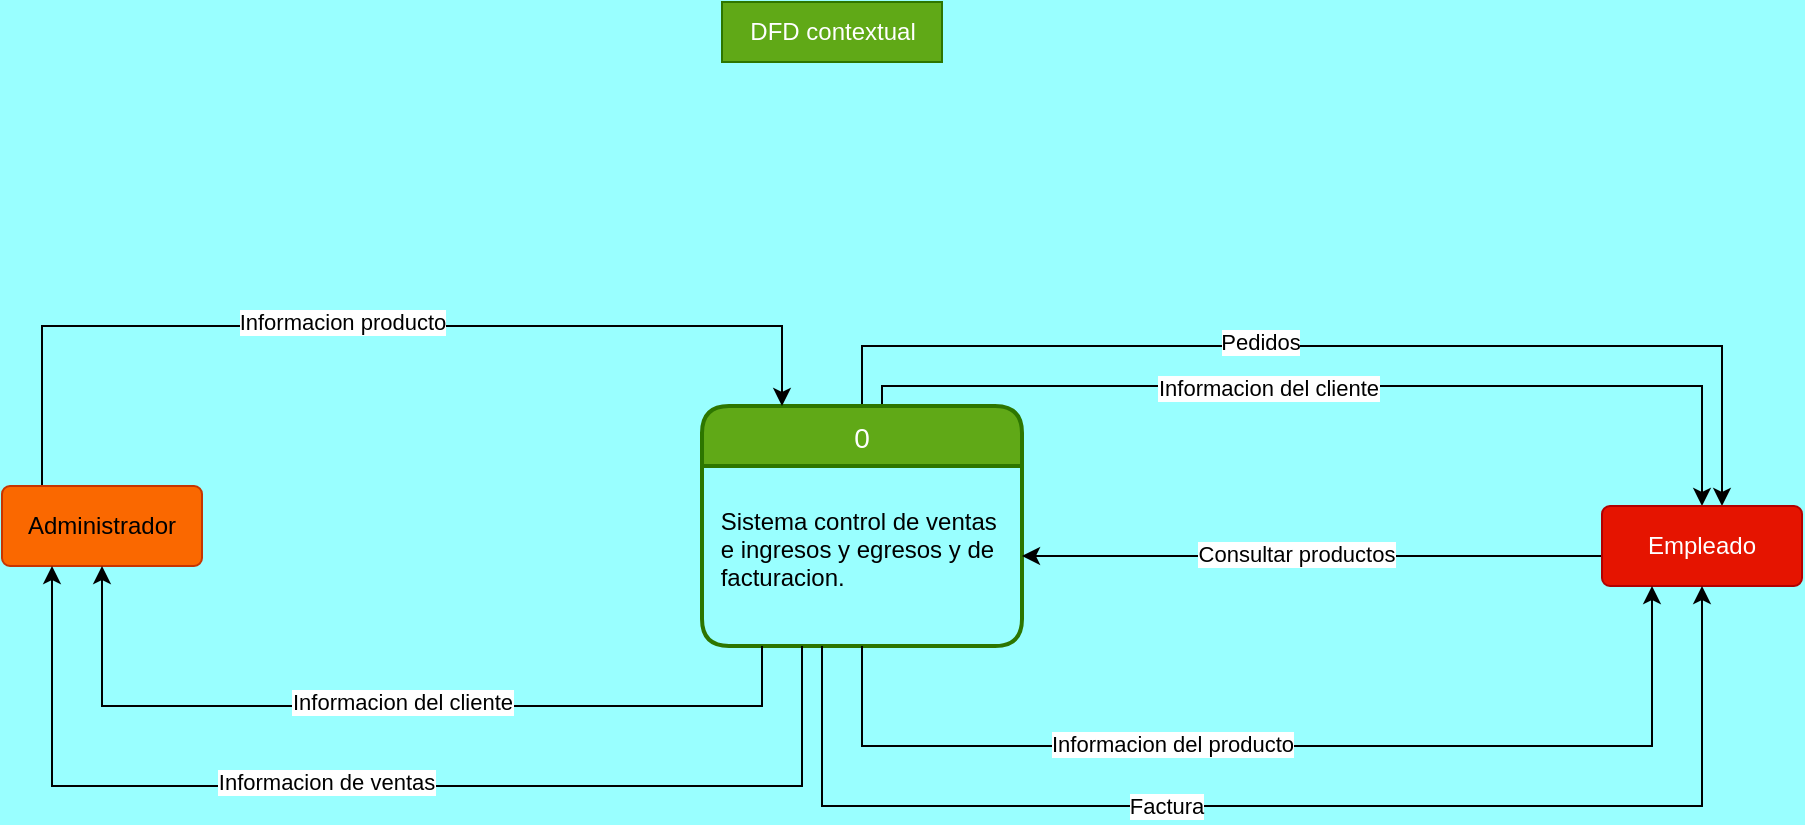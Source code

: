 <mxfile version="20.8.16" type="device" pages="2"><diagram name="Página-1" id="JmQmzyxttB6vYM6W9-7C"><mxGraphModel dx="1690" dy="726" grid="1" gridSize="10" guides="1" tooltips="1" connect="1" arrows="1" fold="1" page="1" pageScale="1" pageWidth="827" pageHeight="1169" background="#99FFFF" math="0" shadow="0"><root><mxCell id="0"/><mxCell id="1" parent="0"/><mxCell id="4iJEuBf1muGTNR70Hlxj-29" style="edgeStyle=orthogonalEdgeStyle;rounded=0;orthogonalLoop=1;jettySize=auto;html=1;entryX=0.6;entryY=0;entryDx=0;entryDy=0;entryPerimeter=0;" parent="1" source="4iJEuBf1muGTNR70Hlxj-1" target="4iJEuBf1muGTNR70Hlxj-13" edge="1"><mxGeometry relative="1" as="geometry"><mxPoint x="1172.581" y="312" as="targetPoint"/><Array as="points"><mxPoint x="740" y="242"/><mxPoint x="1170" y="242"/></Array></mxGeometry></mxCell><mxCell id="4iJEuBf1muGTNR70Hlxj-31" value="Pedidos" style="edgeLabel;html=1;align=center;verticalAlign=middle;resizable=0;points=[];" parent="4iJEuBf1muGTNR70Hlxj-29" vertex="1" connectable="0"><mxGeometry x="-0.153" y="2" relative="1" as="geometry"><mxPoint as="offset"/></mxGeometry></mxCell><mxCell id="4iJEuBf1muGTNR70Hlxj-30" style="edgeStyle=orthogonalEdgeStyle;rounded=0;orthogonalLoop=1;jettySize=auto;html=1;entryX=0.5;entryY=0;entryDx=0;entryDy=0;" parent="1" source="4iJEuBf1muGTNR70Hlxj-1" target="4iJEuBf1muGTNR70Hlxj-13" edge="1"><mxGeometry relative="1" as="geometry"><Array as="points"><mxPoint x="750" y="262"/><mxPoint x="1160" y="262"/></Array></mxGeometry></mxCell><mxCell id="4iJEuBf1muGTNR70Hlxj-33" value="Informacion del cliente" style="edgeLabel;html=1;align=center;verticalAlign=middle;resizable=0;points=[];" parent="4iJEuBf1muGTNR70Hlxj-30" vertex="1" connectable="0"><mxGeometry x="-0.156" y="-1" relative="1" as="geometry"><mxPoint as="offset"/></mxGeometry></mxCell><mxCell id="4iJEuBf1muGTNR70Hlxj-1" value="0" style="swimlane;childLayout=stackLayout;horizontal=1;startSize=30;horizontalStack=0;rounded=1;fontSize=14;fontStyle=0;strokeWidth=2;resizeParent=0;resizeLast=1;shadow=0;dashed=0;align=center;fillColor=#60a917;strokeColor=#2D7600;fontColor=#ffffff;" parent="1" vertex="1"><mxGeometry x="660" y="272" width="160" height="120" as="geometry"/></mxCell><mxCell id="4iJEuBf1muGTNR70Hlxj-2" value="         &#10; Sistema control de ventas&#10; e ingresos y egresos y de&#10; facturacion. " style="align=left;strokeColor=none;fillColor=none;spacingLeft=4;fontSize=12;verticalAlign=top;resizable=0;rotatable=0;part=1;" parent="4iJEuBf1muGTNR70Hlxj-1" vertex="1"><mxGeometry y="30" width="160" height="90" as="geometry"/></mxCell><mxCell id="4iJEuBf1muGTNR70Hlxj-35" style="edgeStyle=orthogonalEdgeStyle;rounded=0;orthogonalLoop=1;jettySize=auto;html=1;entryX=0.25;entryY=0;entryDx=0;entryDy=0;" parent="1" source="4iJEuBf1muGTNR70Hlxj-10" target="4iJEuBf1muGTNR70Hlxj-1" edge="1"><mxGeometry relative="1" as="geometry"><mxPoint x="706" y="262" as="targetPoint"/><Array as="points"><mxPoint x="330" y="232"/><mxPoint x="700" y="232"/></Array></mxGeometry></mxCell><mxCell id="4iJEuBf1muGTNR70Hlxj-39" value="Informacion producto" style="edgeLabel;html=1;align=center;verticalAlign=middle;resizable=0;points=[];" parent="4iJEuBf1muGTNR70Hlxj-35" vertex="1" connectable="0"><mxGeometry x="-0.061" y="2" relative="1" as="geometry"><mxPoint as="offset"/></mxGeometry></mxCell><mxCell id="4iJEuBf1muGTNR70Hlxj-10" value="Administrador" style="rounded=1;arcSize=10;whiteSpace=wrap;html=1;align=center;fillColor=#fa6800;fontColor=#000000;strokeColor=#C73500;" parent="1" vertex="1"><mxGeometry x="310" y="312" width="100" height="40" as="geometry"/></mxCell><mxCell id="4iJEuBf1muGTNR70Hlxj-42" style="edgeStyle=orthogonalEdgeStyle;rounded=0;orthogonalLoop=1;jettySize=auto;html=1;" parent="1" source="4iJEuBf1muGTNR70Hlxj-13" target="4iJEuBf1muGTNR70Hlxj-2" edge="1"><mxGeometry relative="1" as="geometry"><Array as="points"><mxPoint x="1020" y="347"/><mxPoint x="1020" y="347"/></Array></mxGeometry></mxCell><mxCell id="4iJEuBf1muGTNR70Hlxj-43" value="Consultar productos" style="edgeLabel;html=1;align=center;verticalAlign=middle;resizable=0;points=[];" parent="4iJEuBf1muGTNR70Hlxj-42" vertex="1" connectable="0"><mxGeometry x="0.056" y="-1" relative="1" as="geometry"><mxPoint as="offset"/></mxGeometry></mxCell><mxCell id="4iJEuBf1muGTNR70Hlxj-13" value="Empleado" style="rounded=1;arcSize=10;whiteSpace=wrap;html=1;align=center;fillColor=#e51400;fontColor=#ffffff;strokeColor=#B20000;" parent="1" vertex="1"><mxGeometry x="1110" y="322" width="100" height="40" as="geometry"/></mxCell><mxCell id="4iJEuBf1muGTNR70Hlxj-25" style="edgeStyle=orthogonalEdgeStyle;rounded=0;orthogonalLoop=1;jettySize=auto;html=1;entryX=0.5;entryY=1;entryDx=0;entryDy=0;" parent="1" source="4iJEuBf1muGTNR70Hlxj-2" target="4iJEuBf1muGTNR70Hlxj-13" edge="1"><mxGeometry relative="1" as="geometry"><Array as="points"><mxPoint x="720" y="472"/><mxPoint x="1160" y="472"/></Array></mxGeometry></mxCell><mxCell id="4iJEuBf1muGTNR70Hlxj-28" value="Factura" style="edgeLabel;html=1;align=center;verticalAlign=middle;resizable=0;points=[];" parent="4iJEuBf1muGTNR70Hlxj-25" vertex="1" connectable="0"><mxGeometry x="-0.201" relative="1" as="geometry"><mxPoint as="offset"/></mxGeometry></mxCell><mxCell id="4iJEuBf1muGTNR70Hlxj-26" style="edgeStyle=orthogonalEdgeStyle;rounded=0;orthogonalLoop=1;jettySize=auto;html=1;entryX=0.25;entryY=1;entryDx=0;entryDy=0;" parent="1" source="4iJEuBf1muGTNR70Hlxj-2" target="4iJEuBf1muGTNR70Hlxj-13" edge="1"><mxGeometry relative="1" as="geometry"><Array as="points"><mxPoint x="740" y="442"/><mxPoint x="1135" y="442"/></Array></mxGeometry></mxCell><mxCell id="4iJEuBf1muGTNR70Hlxj-27" value="Informacion del producto" style="edgeLabel;html=1;align=center;verticalAlign=middle;resizable=0;points=[];" parent="4iJEuBf1muGTNR70Hlxj-26" vertex="1" connectable="0"><mxGeometry x="-0.219" y="1" relative="1" as="geometry"><mxPoint as="offset"/></mxGeometry></mxCell><mxCell id="cOwVdTbcZoTWMMW4N4NN-1" value="DFD contextual" style="text;html=1;align=center;verticalAlign=middle;resizable=0;points=[];autosize=1;strokeColor=#2D7600;fillColor=#60a917;fontColor=#ffffff;" parent="1" vertex="1"><mxGeometry x="670" y="70" width="110" height="30" as="geometry"/></mxCell><mxCell id="w35t1RuWU7nb3IHFg84a-1" style="edgeStyle=orthogonalEdgeStyle;rounded=0;orthogonalLoop=1;jettySize=auto;html=1;entryX=0.5;entryY=1;entryDx=0;entryDy=0;" edge="1" parent="1" source="4iJEuBf1muGTNR70Hlxj-2" target="4iJEuBf1muGTNR70Hlxj-10"><mxGeometry relative="1" as="geometry"><Array as="points"><mxPoint x="690" y="422"/><mxPoint x="360" y="422"/></Array></mxGeometry></mxCell><mxCell id="w35t1RuWU7nb3IHFg84a-2" value="Informacion del cliente" style="edgeLabel;html=1;align=center;verticalAlign=middle;resizable=0;points=[];" vertex="1" connectable="0" parent="w35t1RuWU7nb3IHFg84a-1"><mxGeometry x="-0.023" y="-2" relative="1" as="geometry"><mxPoint as="offset"/></mxGeometry></mxCell><mxCell id="w35t1RuWU7nb3IHFg84a-3" style="edgeStyle=orthogonalEdgeStyle;rounded=0;orthogonalLoop=1;jettySize=auto;html=1;entryX=0.25;entryY=1;entryDx=0;entryDy=0;" edge="1" parent="1" source="4iJEuBf1muGTNR70Hlxj-2" target="4iJEuBf1muGTNR70Hlxj-10"><mxGeometry relative="1" as="geometry"><Array as="points"><mxPoint x="710" y="462"/><mxPoint x="335" y="462"/></Array></mxGeometry></mxCell><mxCell id="w35t1RuWU7nb3IHFg84a-4" value="Informacion de ventas" style="edgeLabel;html=1;align=center;verticalAlign=middle;resizable=0;points=[];" vertex="1" connectable="0" parent="w35t1RuWU7nb3IHFg84a-3"><mxGeometry x="0.112" y="-2" relative="1" as="geometry"><mxPoint as="offset"/></mxGeometry></mxCell></root></mxGraphModel></diagram><diagram id="5RB6nJxYuHT0-XSBoN2b" name="Página-2"><mxGraphModel dx="1770" dy="1677" grid="1" gridSize="10" guides="1" tooltips="1" connect="1" arrows="1" fold="1" page="1" pageScale="1" pageWidth="827" pageHeight="1169" background="#66FFFF" math="0" shadow="0"><root><mxCell id="0"/><mxCell id="1" parent="0"/><mxCell id="54LAOIDkcE92dagkDnLE-13" style="edgeStyle=orthogonalEdgeStyle;rounded=0;orthogonalLoop=1;jettySize=auto;html=1;entryX=0;entryY=0.322;entryDx=0;entryDy=0;entryPerimeter=0;" parent="1" source="Rtktcj_JjSIpaM95sFQI-1" target="QqYsFlD5QMfQY319My-z-1" edge="1"><mxGeometry relative="1" as="geometry"><Array as="points"><mxPoint x="420" y="50"/><mxPoint x="-280" y="50"/><mxPoint x="-280" y="409"/></Array></mxGeometry></mxCell><mxCell id="54LAOIDkcE92dagkDnLE-15" value="Montos de ventas&amp;nbsp;" style="edgeLabel;html=1;align=center;verticalAlign=middle;resizable=0;points=[];" parent="54LAOIDkcE92dagkDnLE-13" vertex="1" connectable="0"><mxGeometry x="-0.313" y="-4" relative="1" as="geometry"><mxPoint as="offset"/></mxGeometry></mxCell><mxCell id="Rtktcj_JjSIpaM95sFQI-1" value="1" style="swimlane;childLayout=stackLayout;horizontal=1;startSize=30;horizontalStack=0;rounded=1;fontSize=14;fontStyle=0;strokeWidth=2;resizeParent=0;resizeLast=1;shadow=0;dashed=0;align=center;fillColor=#cdeb8b;strokeColor=#36393d;" parent="1" vertex="1"><mxGeometry x="340" y="60" width="160" height="120" as="geometry"/></mxCell><mxCell id="HamHRh4Rq8aTe54NrVjc-2" value="Registro de&amp;nbsp;&lt;br&gt;&amp;nbsp;ventas" style="text;html=1;align=center;verticalAlign=middle;resizable=0;points=[];autosize=1;strokeColor=#b85450;fillColor=#f8cecc;" parent="Rtktcj_JjSIpaM95sFQI-1" vertex="1"><mxGeometry y="30" width="160" height="90" as="geometry"/></mxCell><mxCell id="54LAOIDkcE92dagkDnLE-4" style="edgeStyle=orthogonalEdgeStyle;rounded=0;orthogonalLoop=1;jettySize=auto;html=1;" parent="1" source="Rtktcj_JjSIpaM95sFQI-3" target="54LAOIDkcE92dagkDnLE-3" edge="1"><mxGeometry relative="1" as="geometry"><Array as="points"><mxPoint x="200" y="410"/><mxPoint x="200" y="410"/></Array></mxGeometry></mxCell><mxCell id="54LAOIDkcE92dagkDnLE-5" value="Registros de toda las transacciones" style="edgeLabel;html=1;align=center;verticalAlign=middle;resizable=0;points=[];" parent="54LAOIDkcE92dagkDnLE-4" vertex="1" connectable="0"><mxGeometry x="-0.34" y="4" relative="1" as="geometry"><mxPoint x="39" y="4" as="offset"/></mxGeometry></mxCell><mxCell id="54LAOIDkcE92dagkDnLE-9" style="edgeStyle=orthogonalEdgeStyle;rounded=0;orthogonalLoop=1;jettySize=auto;html=1;entryX=0;entryY=0.711;entryDx=0;entryDy=0;entryPerimeter=0;" parent="1" source="Rtktcj_JjSIpaM95sFQI-3" target="HamHRh4Rq8aTe54NrVjc-2" edge="1"><mxGeometry relative="1" as="geometry"><Array as="points"><mxPoint x="-120" y="154"/></Array></mxGeometry></mxCell><mxCell id="54LAOIDkcE92dagkDnLE-10" style="edgeStyle=orthogonalEdgeStyle;rounded=0;orthogonalLoop=1;jettySize=auto;html=1;entryX=0;entryY=0.889;entryDx=0;entryDy=0;entryPerimeter=0;" parent="1" source="Rtktcj_JjSIpaM95sFQI-3" target="HamHRh4Rq8aTe54NrVjc-2" edge="1"><mxGeometry relative="1" as="geometry"><Array as="points"><mxPoint x="-85" y="170"/></Array></mxGeometry></mxCell><mxCell id="54LAOIDkcE92dagkDnLE-12" value="fecha de egreso" style="edgeLabel;html=1;align=center;verticalAlign=middle;resizable=0;points=[];" parent="54LAOIDkcE92dagkDnLE-10" vertex="1" connectable="0"><mxGeometry x="-0.2" y="2" relative="1" as="geometry"><mxPoint as="offset"/></mxGeometry></mxCell><mxCell id="Rtktcj_JjSIpaM95sFQI-3" value="2" style="swimlane;childLayout=stackLayout;horizontal=1;startSize=30;horizontalStack=0;rounded=1;fontSize=14;fontStyle=0;strokeWidth=2;resizeParent=0;resizeLast=1;shadow=0;dashed=0;align=center;fillColor=#cdeb8b;strokeColor=#36393d;" parent="1" vertex="1"><mxGeometry x="-170" y="350" width="170" height="120" as="geometry"/></mxCell><mxCell id="QqYsFlD5QMfQY319My-z-1" value="Gestion de ingreso &lt;br&gt;y egresos" style="text;html=1;align=center;verticalAlign=middle;resizable=0;points=[];autosize=1;strokeColor=none;fillColor=none;" parent="Rtktcj_JjSIpaM95sFQI-3" vertex="1"><mxGeometry y="30" width="170" height="90" as="geometry"/></mxCell><mxCell id="54LAOIDkcE92dagkDnLE-26" style="edgeStyle=orthogonalEdgeStyle;rounded=0;orthogonalLoop=1;jettySize=auto;html=1;entryX=0.708;entryY=1.008;entryDx=0;entryDy=0;entryPerimeter=0;" parent="1" source="Rtktcj_JjSIpaM95sFQI-7" target="54LAOIDkcE92dagkDnLE-20" edge="1"><mxGeometry relative="1" as="geometry"/></mxCell><mxCell id="54LAOIDkcE92dagkDnLE-27" value="Detalle de ventas" style="edgeLabel;html=1;align=center;verticalAlign=middle;resizable=0;points=[];" parent="54LAOIDkcE92dagkDnLE-26" vertex="1" connectable="0"><mxGeometry x="-0.401" y="-2" relative="1" as="geometry"><mxPoint as="offset"/></mxGeometry></mxCell><mxCell id="54LAOIDkcE92dagkDnLE-44" style="edgeStyle=orthogonalEdgeStyle;rounded=0;orthogonalLoop=1;jettySize=auto;html=1;entryX=0.092;entryY=0.945;entryDx=0;entryDy=0;entryPerimeter=0;" parent="1" source="Rtktcj_JjSIpaM95sFQI-7" target="YPhguYVM1mAc9MhRWckf-1" edge="1"><mxGeometry relative="1" as="geometry"><mxPoint x="700" y="220" as="targetPoint"/><Array as="points"><mxPoint x="730" y="550"/><mxPoint x="730" y="230"/><mxPoint x="709" y="230"/></Array></mxGeometry></mxCell><mxCell id="54LAOIDkcE92dagkDnLE-45" value="Generalizacion de facturas&lt;br&gt;productos vendidos,&lt;br&gt;cantidad y precio" style="edgeLabel;html=1;align=center;verticalAlign=middle;resizable=0;points=[];" parent="54LAOIDkcE92dagkDnLE-44" vertex="1" connectable="0"><mxGeometry x="-0.131" y="1" relative="1" as="geometry"><mxPoint y="-53" as="offset"/></mxGeometry></mxCell><mxCell id="Rtktcj_JjSIpaM95sFQI-7" value="3" style="swimlane;childLayout=stackLayout;horizontal=1;startSize=30;horizontalStack=0;rounded=1;fontSize=14;fontStyle=0;strokeWidth=2;resizeParent=0;resizeLast=1;shadow=0;dashed=0;align=center;fillColor=#cdeb8b;strokeColor=#36393d;" parent="1" vertex="1"><mxGeometry x="555" y="520" width="160" height="120" as="geometry"/></mxCell><mxCell id="Rtktcj_JjSIpaM95sFQI-8" value="&#10;          &#10;         Proceso facturacion" style="align=left;strokeColor=none;fillColor=none;spacingLeft=4;fontSize=12;verticalAlign=top;resizable=0;rotatable=0;part=1;" parent="Rtktcj_JjSIpaM95sFQI-7" vertex="1"><mxGeometry y="30" width="160" height="90" as="geometry"/></mxCell><mxCell id="RWY9TXNYS-E08xAG65rw-33" style="edgeStyle=orthogonalEdgeStyle;rounded=0;orthogonalLoop=1;jettySize=auto;html=1;entryX=1;entryY=0.25;entryDx=0;entryDy=0;" parent="1" source="ZovOlgPRCQod9g-3qd77-1" target="RWY9TXNYS-E08xAG65rw-6" edge="1"><mxGeometry relative="1" as="geometry"><Array as="points"><mxPoint x="1007" y="330"/><mxPoint x="1007" y="763"/></Array></mxGeometry></mxCell><mxCell id="RWY9TXNYS-E08xAG65rw-35" style="edgeStyle=orthogonalEdgeStyle;rounded=0;orthogonalLoop=1;jettySize=auto;html=1;" parent="1" source="ZovOlgPRCQod9g-3qd77-1" target="54LAOIDkcE92dagkDnLE-2" edge="1"><mxGeometry relative="1" as="geometry"><Array as="points"><mxPoint x="420" y="365"/><mxPoint x="330" y="365"/></Array></mxGeometry></mxCell><mxCell id="RWY9TXNYS-E08xAG65rw-37" value="Transmite datos almacenados" style="edgeLabel;html=1;align=center;verticalAlign=middle;resizable=0;points=[];" parent="RWY9TXNYS-E08xAG65rw-35" vertex="1" connectable="0"><mxGeometry x="0.52" y="-2" relative="1" as="geometry"><mxPoint as="offset"/></mxGeometry></mxCell><mxCell id="ZovOlgPRCQod9g-3qd77-1" value="Ventas" style="whiteSpace=wrap;html=1;align=center;fillColor=#b1ddf0;strokeColor=#10739e;" parent="1" vertex="1"><mxGeometry x="380" y="300" width="100" height="40" as="geometry"/></mxCell><mxCell id="ZovOlgPRCQod9g-3qd77-2" value="D1" style="whiteSpace=wrap;html=1;align=center;fillColor=#b0e3e6;strokeColor=#0e8088;" parent="1" vertex="1"><mxGeometry x="330" y="300" width="50" height="40" as="geometry"/></mxCell><mxCell id="YPhguYVM1mAc9MhRWckf-7" style="edgeStyle=orthogonalEdgeStyle;rounded=0;orthogonalLoop=1;jettySize=auto;html=1;entryX=-0.019;entryY=0.333;entryDx=0;entryDy=0;entryPerimeter=0;" parent="1" source="ZovOlgPRCQod9g-3qd77-4" target="HamHRh4Rq8aTe54NrVjc-2" edge="1"><mxGeometry relative="1" as="geometry"><Array as="points"><mxPoint x="180" y="120"/><mxPoint x="180" y="120"/></Array></mxGeometry></mxCell><mxCell id="YPhguYVM1mAc9MhRWckf-8" value="Pedidos" style="edgeLabel;html=1;align=center;verticalAlign=middle;resizable=0;points=[];" parent="YPhguYVM1mAc9MhRWckf-7" vertex="1" connectable="0"><mxGeometry x="-0.11" relative="1" as="geometry"><mxPoint as="offset"/></mxGeometry></mxCell><mxCell id="ZovOlgPRCQod9g-3qd77-4" value="Cliente" style="whiteSpace=wrap;html=1;align=center;fillColor=#e51400;fontColor=#ffffff;strokeColor=#B20000;" parent="1" vertex="1"><mxGeometry x="-20" y="60" width="120" height="80" as="geometry"/></mxCell><mxCell id="54LAOIDkcE92dagkDnLE-40" style="edgeStyle=orthogonalEdgeStyle;rounded=0;orthogonalLoop=1;jettySize=auto;html=1;entryX=0;entryY=0.25;entryDx=0;entryDy=0;" parent="1" source="YPhguYVM1mAc9MhRWckf-1" target="54LAOIDkcE92dagkDnLE-20" edge="1"><mxGeometry relative="1" as="geometry"><Array as="points"><mxPoint x="760" y="115"/></Array></mxGeometry></mxCell><mxCell id="54LAOIDkcE92dagkDnLE-41" value="Informe del producto &lt;br&gt;cantidad descripcion" style="edgeLabel;html=1;align=center;verticalAlign=middle;resizable=0;points=[];" parent="54LAOIDkcE92dagkDnLE-40" vertex="1" connectable="0"><mxGeometry x="-0.574" y="2" relative="1" as="geometry"><mxPoint as="offset"/></mxGeometry></mxCell><mxCell id="YPhguYVM1mAc9MhRWckf-1" value="Inventario" style="whiteSpace=wrap;html=1;align=center;fillColor=#b1ddf0;strokeColor=#10739e;" parent="1" vertex="1"><mxGeometry x="700" y="-100" width="100" height="40" as="geometry"/></mxCell><mxCell id="54LAOIDkcE92dagkDnLE-46" style="edgeStyle=orthogonalEdgeStyle;rounded=0;orthogonalLoop=1;jettySize=auto;html=1;entryX=0;entryY=0.5;entryDx=0;entryDy=0;" parent="1" source="YPhguYVM1mAc9MhRWckf-2" target="Rtktcj_JjSIpaM95sFQI-8" edge="1"><mxGeometry relative="1" as="geometry"><Array as="points"><mxPoint x="560" y="-80"/><mxPoint x="560" y="245"/><mxPoint x="535" y="245"/><mxPoint x="535" y="595"/></Array></mxGeometry></mxCell><mxCell id="54LAOIDkcE92dagkDnLE-48" value="Productos disponibles,&lt;br&gt;cantidades de stock y&amp;nbsp;&lt;br&gt;precio" style="edgeLabel;html=1;align=center;verticalAlign=middle;resizable=0;points=[];" parent="54LAOIDkcE92dagkDnLE-46" vertex="1" connectable="0"><mxGeometry x="0.487" y="4" relative="1" as="geometry"><mxPoint as="offset"/></mxGeometry></mxCell><mxCell id="YPhguYVM1mAc9MhRWckf-2" value="D2" style="whiteSpace=wrap;html=1;align=center;fillColor=#b1ddf0;strokeColor=#10739e;" parent="1" vertex="1"><mxGeometry x="650" y="-100" width="50" height="40" as="geometry"/></mxCell><mxCell id="YPhguYVM1mAc9MhRWckf-10" style="edgeStyle=orthogonalEdgeStyle;rounded=0;orthogonalLoop=1;jettySize=auto;html=1;entryX=0.65;entryY=0.017;entryDx=0;entryDy=0;entryPerimeter=0;" parent="1" source="YPhguYVM1mAc9MhRWckf-5" target="Rtktcj_JjSIpaM95sFQI-1" edge="1"><mxGeometry relative="1" as="geometry"/></mxCell><mxCell id="YPhguYVM1mAc9MhRWckf-5" value="Productos" style="whiteSpace=wrap;html=1;align=center;fillColor=#b1ddf0;strokeColor=#10739e;" parent="1" vertex="1"><mxGeometry x="395" y="-100" width="100" height="40" as="geometry"/></mxCell><mxCell id="YPhguYVM1mAc9MhRWckf-6" value="D3" style="whiteSpace=wrap;html=1;align=center;fillColor=#b0e3e6;strokeColor=#0e8088;" parent="1" vertex="1"><mxGeometry x="345" y="-100" width="50" height="40" as="geometry"/></mxCell><mxCell id="YPhguYVM1mAc9MhRWckf-11" value="Datos de &lt;br&gt;producto" style="text;html=1;align=center;verticalAlign=middle;resizable=0;points=[];autosize=1;strokeColor=none;fillColor=none;" parent="1" vertex="1"><mxGeometry x="370" y="-15" width="70" height="40" as="geometry"/></mxCell><mxCell id="YPhguYVM1mAc9MhRWckf-13" style="edgeStyle=orthogonalEdgeStyle;rounded=0;orthogonalLoop=1;jettySize=auto;html=1;entryX=0.25;entryY=1;entryDx=0;entryDy=0;" parent="1" source="HamHRh4Rq8aTe54NrVjc-2" target="YPhguYVM1mAc9MhRWckf-2" edge="1"><mxGeometry relative="1" as="geometry"/></mxCell><mxCell id="YPhguYVM1mAc9MhRWckf-14" value="Cantidad vendidad &lt;br&gt;y fecha" style="text;html=1;align=center;verticalAlign=middle;resizable=0;points=[];autosize=1;strokeColor=none;fillColor=none;" parent="1" vertex="1"><mxGeometry x="565" y="90" width="120" height="40" as="geometry"/></mxCell><mxCell id="YPhguYVM1mAc9MhRWckf-16" style="edgeStyle=orthogonalEdgeStyle;rounded=0;orthogonalLoop=1;jettySize=auto;html=1;entryX=0.32;entryY=0;entryDx=0;entryDy=0;entryPerimeter=0;" parent="1" source="HamHRh4Rq8aTe54NrVjc-2" target="ZovOlgPRCQod9g-3qd77-1" edge="1"><mxGeometry relative="1" as="geometry"><Array as="points"><mxPoint x="412" y="220"/><mxPoint x="412" y="220"/></Array></mxGeometry></mxCell><mxCell id="YPhguYVM1mAc9MhRWckf-17" value="Detalle&lt;br&gt;de ventas&lt;br&gt;" style="text;html=1;align=center;verticalAlign=middle;resizable=0;points=[];autosize=1;strokeColor=none;fillColor=none;" parent="1" vertex="1"><mxGeometry x="340" y="220" width="80" height="40" as="geometry"/></mxCell><mxCell id="RWY9TXNYS-E08xAG65rw-36" style="edgeStyle=orthogonalEdgeStyle;rounded=0;orthogonalLoop=1;jettySize=auto;html=1;entryX=0.686;entryY=0.981;entryDx=0;entryDy=0;entryPerimeter=0;" parent="1" source="54LAOIDkcE92dagkDnLE-2" target="ZovOlgPRCQod9g-3qd77-1" edge="1"><mxGeometry relative="1" as="geometry"><Array as="points"><mxPoint x="449" y="410"/></Array></mxGeometry></mxCell><mxCell id="RWY9TXNYS-E08xAG65rw-38" value="Resumen&lt;br&gt;&amp;nbsp;de ingresos &lt;br&gt;&amp;nbsp;y gastos" style="edgeLabel;html=1;align=center;verticalAlign=middle;resizable=0;points=[];" parent="RWY9TXNYS-E08xAG65rw-36" vertex="1" connectable="0"><mxGeometry x="-0.678" relative="1" as="geometry"><mxPoint x="18" y="-10" as="offset"/></mxGeometry></mxCell><mxCell id="54LAOIDkcE92dagkDnLE-2" value="&amp;nbsp;financiero" style="whiteSpace=wrap;html=1;align=center;fillColor=#b1ddf0;strokeColor=#10739e;" parent="1" vertex="1"><mxGeometry x="280" y="390" width="100" height="40" as="geometry"/></mxCell><mxCell id="54LAOIDkcE92dagkDnLE-3" value="D4" style="whiteSpace=wrap;html=1;align=center;fillColor=#b0e3e6;strokeColor=#0e8088;" parent="1" vertex="1"><mxGeometry x="245" y="390" width="50" height="40" as="geometry"/></mxCell><mxCell id="54LAOIDkcE92dagkDnLE-11" value="Fecha y&lt;br&gt;monto&lt;br&gt;de&amp;nbsp; ingreso" style="text;html=1;align=center;verticalAlign=middle;resizable=0;points=[];autosize=1;strokeColor=none;fillColor=none;" parent="1" vertex="1"><mxGeometry x="-185" y="235" width="80" height="60" as="geometry"/></mxCell><mxCell id="54LAOIDkcE92dagkDnLE-16" style="edgeStyle=orthogonalEdgeStyle;rounded=0;orthogonalLoop=1;jettySize=auto;html=1;entryX=0;entryY=0.75;entryDx=0;entryDy=0;" parent="1" source="HamHRh4Rq8aTe54NrVjc-2" target="Rtktcj_JjSIpaM95sFQI-3" edge="1"><mxGeometry relative="1" as="geometry"><Array as="points"><mxPoint x="430" y="20"/><mxPoint x="-330" y="20"/><mxPoint x="-330" y="440"/></Array></mxGeometry></mxCell><mxCell id="54LAOIDkcE92dagkDnLE-17" value="Productos vendidos y datos del cliente" style="edgeLabel;html=1;align=center;verticalAlign=middle;resizable=0;points=[];" parent="54LAOIDkcE92dagkDnLE-16" vertex="1" connectable="0"><mxGeometry x="-0.295" relative="1" as="geometry"><mxPoint as="offset"/></mxGeometry></mxCell><mxCell id="54LAOIDkcE92dagkDnLE-18" style="edgeStyle=orthogonalEdgeStyle;rounded=0;orthogonalLoop=1;jettySize=auto;html=1;entryX=1;entryY=0.25;entryDx=0;entryDy=0;exitX=0;exitY=0.25;exitDx=0;exitDy=0;" parent="1" source="Rtktcj_JjSIpaM95sFQI-1" target="ZovOlgPRCQod9g-3qd77-4" edge="1"><mxGeometry relative="1" as="geometry"><Array as="points"><mxPoint x="330" y="90"/><mxPoint x="330" y="80"/></Array></mxGeometry></mxCell><mxCell id="54LAOIDkcE92dagkDnLE-19" value="Nombre" style="edgeLabel;html=1;align=center;verticalAlign=middle;resizable=0;points=[];" parent="54LAOIDkcE92dagkDnLE-18" vertex="1" connectable="0"><mxGeometry x="0.146" y="-2" relative="1" as="geometry"><mxPoint as="offset"/></mxGeometry></mxCell><mxCell id="54LAOIDkcE92dagkDnLE-23" style="edgeStyle=orthogonalEdgeStyle;rounded=0;orthogonalLoop=1;jettySize=auto;html=1;entryX=1.027;entryY=0.665;entryDx=0;entryDy=0;entryPerimeter=0;" parent="1" source="54LAOIDkcE92dagkDnLE-20" target="HamHRh4Rq8aTe54NrVjc-2" edge="1"><mxGeometry relative="1" as="geometry"><Array as="points"><mxPoint x="800" y="150"/><mxPoint x="800" y="150"/></Array></mxGeometry></mxCell><mxCell id="54LAOIDkcE92dagkDnLE-25" value="Nombre y precio unitario" style="edgeLabel;html=1;align=center;verticalAlign=middle;resizable=0;points=[];" parent="54LAOIDkcE92dagkDnLE-23" vertex="1" connectable="0"><mxGeometry x="-0.15" y="-1" relative="1" as="geometry"><mxPoint as="offset"/></mxGeometry></mxCell><mxCell id="54LAOIDkcE92dagkDnLE-28" style="edgeStyle=orthogonalEdgeStyle;rounded=0;orthogonalLoop=1;jettySize=auto;html=1;entryX=0.997;entryY=0.09;entryDx=0;entryDy=0;entryPerimeter=0;" parent="1" source="54LAOIDkcE92dagkDnLE-20" target="Rtktcj_JjSIpaM95sFQI-7" edge="1"><mxGeometry relative="1" as="geometry"><Array as="points"><mxPoint x="995" y="530"/><mxPoint x="730" y="530"/></Array></mxGeometry></mxCell><mxCell id="54LAOIDkcE92dagkDnLE-29" value="Informacion detallada del producto" style="edgeLabel;html=1;align=center;verticalAlign=middle;resizable=0;points=[];" parent="54LAOIDkcE92dagkDnLE-28" vertex="1" connectable="0"><mxGeometry x="0.464" y="-3" relative="1" as="geometry"><mxPoint as="offset"/></mxGeometry></mxCell><mxCell id="54LAOIDkcE92dagkDnLE-42" style="edgeStyle=orthogonalEdgeStyle;rounded=0;orthogonalLoop=1;jettySize=auto;html=1;entryX=1;entryY=0.25;entryDx=0;entryDy=0;" parent="1" source="54LAOIDkcE92dagkDnLE-20" target="YPhguYVM1mAc9MhRWckf-1" edge="1"><mxGeometry relative="1" as="geometry"><Array as="points"><mxPoint x="1010" y="-90"/></Array></mxGeometry></mxCell><mxCell id="54LAOIDkcE92dagkDnLE-20" value="Producto" style="rounded=1;arcSize=10;whiteSpace=wrap;html=1;align=center;fillColor=#e51400;fontColor=#ffffff;strokeColor=#B20000;" parent="1" vertex="1"><mxGeometry x="920" y="90" width="150" height="100" as="geometry"/></mxCell><mxCell id="54LAOIDkcE92dagkDnLE-22" value="venta" style="edgeStyle=orthogonalEdgeStyle;rounded=0;orthogonalLoop=1;jettySize=auto;html=1;entryX=0;entryY=0.75;entryDx=0;entryDy=0;" parent="1" source="HamHRh4Rq8aTe54NrVjc-2" target="54LAOIDkcE92dagkDnLE-20" edge="1"><mxGeometry relative="1" as="geometry"><Array as="points"><mxPoint x="630" y="165"/><mxPoint x="630" y="165"/></Array></mxGeometry></mxCell><mxCell id="54LAOIDkcE92dagkDnLE-34" style="edgeStyle=orthogonalEdgeStyle;rounded=0;orthogonalLoop=1;jettySize=auto;html=1;entryX=0.5;entryY=0;entryDx=0;entryDy=0;" parent="1" source="54LAOIDkcE92dagkDnLE-30" target="Rtktcj_JjSIpaM95sFQI-7" edge="1"><mxGeometry relative="1" as="geometry"><Array as="points"><mxPoint x="640" y="410"/><mxPoint x="640" y="410"/></Array></mxGeometry></mxCell><mxCell id="54LAOIDkcE92dagkDnLE-30" value="Facturacion" style="whiteSpace=wrap;html=1;align=center;fillColor=#b1ddf0;strokeColor=#10739e;" parent="1" vertex="1"><mxGeometry x="615" y="340" width="100" height="40" as="geometry"/></mxCell><mxCell id="54LAOIDkcE92dagkDnLE-31" value="D5" style="whiteSpace=wrap;html=1;align=center;fillColor=#b0e3e6;strokeColor=#0e8088;" parent="1" vertex="1"><mxGeometry x="565" y="340" width="50" height="40" as="geometry"/></mxCell><mxCell id="54LAOIDkcE92dagkDnLE-36" style="edgeStyle=orthogonalEdgeStyle;rounded=0;orthogonalLoop=1;jettySize=auto;html=1;" parent="1" source="54LAOIDkcE92dagkDnLE-35" target="QqYsFlD5QMfQY319My-z-1" edge="1"><mxGeometry relative="1" as="geometry"/></mxCell><mxCell id="54LAOIDkcE92dagkDnLE-35" value="Empleado" style="rounded=1;arcSize=10;whiteSpace=wrap;html=1;align=center;fillColor=#e51400;fontColor=#ffffff;strokeColor=#B20000;" parent="1" vertex="1"><mxGeometry x="-150" y="840" width="130" height="100" as="geometry"/></mxCell><mxCell id="54LAOIDkcE92dagkDnLE-37" value="Datos del &lt;br&gt;empleado&lt;br&gt;y proceso de registro &lt;br&gt;de ventas y facturacion" style="text;html=1;align=center;verticalAlign=middle;resizable=0;points=[];autosize=1;strokeColor=none;fillColor=none;" parent="1" vertex="1"><mxGeometry x="-105" y="590" width="150" height="70" as="geometry"/></mxCell><mxCell id="54LAOIDkcE92dagkDnLE-38" style="edgeStyle=orthogonalEdgeStyle;rounded=0;orthogonalLoop=1;jettySize=auto;html=1;entryX=0.191;entryY=-0.026;entryDx=0;entryDy=0;entryPerimeter=0;" parent="1" source="QqYsFlD5QMfQY319My-z-1" target="54LAOIDkcE92dagkDnLE-35" edge="1"><mxGeometry relative="1" as="geometry"><Array as="points"><mxPoint x="-125" y="520"/><mxPoint x="-125" y="520"/></Array></mxGeometry></mxCell><mxCell id="54LAOIDkcE92dagkDnLE-39" value="Datos &lt;br&gt;consolidados&lt;br&gt;para el &lt;br&gt;empleado&lt;br&gt;de ingresos y &lt;br&gt;egresos" style="text;html=1;align=center;verticalAlign=middle;resizable=0;points=[];autosize=1;strokeColor=none;fillColor=none;" parent="1" vertex="1"><mxGeometry x="-200" y="585" width="90" height="100" as="geometry"/></mxCell><mxCell id="54LAOIDkcE92dagkDnLE-43" value="Actualizaciones de &lt;br&gt;productos recientes" style="text;html=1;align=center;verticalAlign=middle;resizable=0;points=[];autosize=1;strokeColor=none;fillColor=none;" parent="1" vertex="1"><mxGeometry x="880" y="-130" width="130" height="40" as="geometry"/></mxCell><mxCell id="tl-JOyuBc9D_iZ5gXDfq-2" style="edgeStyle=orthogonalEdgeStyle;rounded=0;orthogonalLoop=1;jettySize=auto;html=1;entryX=0.951;entryY=0.997;entryDx=0;entryDy=0;entryPerimeter=0;" parent="1" source="tl-JOyuBc9D_iZ5gXDfq-1" target="QqYsFlD5QMfQY319My-z-1" edge="1"><mxGeometry relative="1" as="geometry"><Array as="points"><mxPoint x="270" y="510"/><mxPoint x="-8" y="510"/></Array></mxGeometry></mxCell><mxCell id="tl-JOyuBc9D_iZ5gXDfq-3" value="Datos procesados despues de ingreso o egreso" style="edgeLabel;html=1;align=center;verticalAlign=middle;resizable=0;points=[];" parent="tl-JOyuBc9D_iZ5gXDfq-2" vertex="1" connectable="0"><mxGeometry x="0.145" y="2" relative="1" as="geometry"><mxPoint x="1" as="offset"/></mxGeometry></mxCell><mxCell id="tl-JOyuBc9D_iZ5gXDfq-1" value="Fecha y hora" style="rounded=1;arcSize=10;whiteSpace=wrap;html=1;align=center;fillColor=#e51400;fontColor=#ffffff;strokeColor=#B20000;" parent="1" vertex="1"><mxGeometry x="195" y="660" width="150" height="80" as="geometry"/></mxCell><mxCell id="tl-JOyuBc9D_iZ5gXDfq-4" style="edgeStyle=orthogonalEdgeStyle;rounded=0;orthogonalLoop=1;jettySize=auto;html=1;entryX=0.703;entryY=-0.025;entryDx=0;entryDy=0;entryPerimeter=0;" parent="1" source="QqYsFlD5QMfQY319My-z-1" target="tl-JOyuBc9D_iZ5gXDfq-1" edge="1"><mxGeometry relative="1" as="geometry"><Array as="points"><mxPoint x="301" y="460"/></Array></mxGeometry></mxCell><mxCell id="tl-JOyuBc9D_iZ5gXDfq-5" value="Datos de&lt;br&gt;&amp;nbsp;transacciones &lt;br&gt;de cada monto" style="edgeLabel;html=1;align=center;verticalAlign=middle;resizable=0;points=[];" parent="tl-JOyuBc9D_iZ5gXDfq-4" vertex="1" connectable="0"><mxGeometry x="0.513" y="-2" relative="1" as="geometry"><mxPoint x="42" y="49" as="offset"/></mxGeometry></mxCell><mxCell id="tl-JOyuBc9D_iZ5gXDfq-10" style="edgeStyle=orthogonalEdgeStyle;rounded=0;orthogonalLoop=1;jettySize=auto;html=1;" parent="1" source="tl-JOyuBc9D_iZ5gXDfq-8" edge="1"><mxGeometry relative="1" as="geometry"><mxPoint x="509.957" y="970" as="targetPoint"/><Array as="points"><mxPoint x="510" y="820"/><mxPoint x="510" y="820"/></Array></mxGeometry></mxCell><mxCell id="RWY9TXNYS-E08xAG65rw-39" style="edgeStyle=orthogonalEdgeStyle;rounded=0;orthogonalLoop=1;jettySize=auto;html=1;exitX=0.5;exitY=0;exitDx=0;exitDy=0;entryX=1;entryY=1;entryDx=0;entryDy=0;" parent="1" source="tl-JOyuBc9D_iZ5gXDfq-8" target="54LAOIDkcE92dagkDnLE-2" edge="1"><mxGeometry relative="1" as="geometry"><Array as="points"><mxPoint x="410" y="690"/><mxPoint x="410" y="560"/><mxPoint x="400" y="560"/><mxPoint x="400" y="430"/></Array></mxGeometry></mxCell><mxCell id="tl-JOyuBc9D_iZ5gXDfq-8" value="Proveedor" style="whiteSpace=wrap;html=1;align=center;fillColor=#b1ddf0;strokeColor=#10739e;" parent="1" vertex="1"><mxGeometry x="440" y="690" width="100" height="40" as="geometry"/></mxCell><mxCell id="tl-JOyuBc9D_iZ5gXDfq-9" value="D7" style="whiteSpace=wrap;html=1;align=center;fillColor=#b1ddf0;strokeColor=#10739e;" parent="1" vertex="1"><mxGeometry x="414" y="690" width="50" height="40" as="geometry"/></mxCell><mxCell id="tl-JOyuBc9D_iZ5gXDfq-11" value="Precios cuotas,&lt;br&gt;tiempos de&lt;br&gt;&amp;nbsp;despacho" style="text;html=1;align=center;verticalAlign=middle;resizable=0;points=[];autosize=1;strokeColor=none;fillColor=none;" parent="1" vertex="1"><mxGeometry x="500" y="840" width="110" height="60" as="geometry"/></mxCell><mxCell id="RWY9TXNYS-E08xAG65rw-3" style="edgeStyle=orthogonalEdgeStyle;rounded=0;orthogonalLoop=1;jettySize=auto;html=1;" parent="1" source="RWY9TXNYS-E08xAG65rw-1" edge="1"><mxGeometry relative="1" as="geometry"><mxPoint x="470" y="730" as="targetPoint"/><Array as="points"><mxPoint x="470" y="930"/><mxPoint x="470" y="930"/></Array></mxGeometry></mxCell><mxCell id="RWY9TXNYS-E08xAG65rw-1" value="Proveedor" style="rounded=1;arcSize=10;whiteSpace=wrap;html=1;align=center;fillColor=#e51400;fontColor=#ffffff;strokeColor=#B20000;" parent="1" vertex="1"><mxGeometry x="455" y="970" width="145" height="100" as="geometry"/></mxCell><mxCell id="RWY9TXNYS-E08xAG65rw-4" value="Datos&amp;nbsp;&lt;br&gt;&amp;nbsp;especificos &lt;br&gt;del proveedor" style="text;html=1;align=center;verticalAlign=middle;resizable=0;points=[];autosize=1;strokeColor=none;fillColor=none;" parent="1" vertex="1"><mxGeometry x="425" y="840" width="100" height="60" as="geometry"/></mxCell><mxCell id="RWY9TXNYS-E08xAG65rw-27" style="edgeStyle=orthogonalEdgeStyle;rounded=0;orthogonalLoop=1;jettySize=auto;html=1;entryX=0.994;entryY=0.949;entryDx=0;entryDy=0;entryPerimeter=0;" parent="1" source="RWY9TXNYS-E08xAG65rw-5" target="Rtktcj_JjSIpaM95sFQI-8" edge="1"><mxGeometry relative="1" as="geometry"><mxPoint x="720" y="620" as="targetPoint"/><Array as="points"><mxPoint x="907" y="635"/><mxPoint x="771" y="635"/></Array></mxGeometry></mxCell><mxCell id="RWY9TXNYS-E08xAG65rw-29" style="edgeStyle=orthogonalEdgeStyle;rounded=0;orthogonalLoop=1;jettySize=auto;html=1;" parent="1" source="RWY9TXNYS-E08xAG65rw-5" target="ZovOlgPRCQod9g-3qd77-1" edge="1"><mxGeometry relative="1" as="geometry"><Array as="points"><mxPoint x="1040" y="770"/><mxPoint x="1040" y="310"/></Array></mxGeometry></mxCell><mxCell id="RWY9TXNYS-E08xAG65rw-30" value="Realiza cambios estrategicos&lt;br&gt;de configuraciones" style="edgeLabel;html=1;align=center;verticalAlign=middle;resizable=0;points=[];" parent="RWY9TXNYS-E08xAG65rw-29" vertex="1" connectable="0"><mxGeometry x="0.347" y="-2" relative="1" as="geometry"><mxPoint y="-13" as="offset"/></mxGeometry></mxCell><mxCell id="RWY9TXNYS-E08xAG65rw-5" value="4" style="swimlane;childLayout=stackLayout;horizontal=1;startSize=30;horizontalStack=0;rounded=1;fontSize=14;fontStyle=0;strokeWidth=2;resizeParent=0;resizeLast=1;shadow=0;dashed=0;align=center;fillColor=#cdeb8b;strokeColor=#36393d;" parent="1" vertex="1"><mxGeometry x="827" y="710" width="160" height="120" as="geometry"/></mxCell><mxCell id="RWY9TXNYS-E08xAG65rw-6" value="  &#10;            Administrador&#10;" style="align=left;strokeColor=none;fillColor=none;spacingLeft=4;fontSize=12;verticalAlign=top;resizable=0;rotatable=0;part=1;rounded=1;" parent="RWY9TXNYS-E08xAG65rw-5" vertex="1"><mxGeometry y="30" width="160" height="90" as="geometry"/></mxCell><mxCell id="RWY9TXNYS-E08xAG65rw-9" style="edgeStyle=orthogonalEdgeStyle;rounded=0;orthogonalLoop=1;jettySize=auto;html=1;entryX=1.005;entryY=0.583;entryDx=0;entryDy=0;entryPerimeter=0;" parent="1" source="RWY9TXNYS-E08xAG65rw-7" target="RWY9TXNYS-E08xAG65rw-6" edge="1"><mxGeometry relative="1" as="geometry"><mxPoint x="1130" y="330" as="targetPoint"/><Array as="points"><mxPoint x="1150" y="-250"/><mxPoint x="1150" y="792"/></Array></mxGeometry></mxCell><mxCell id="RWY9TXNYS-E08xAG65rw-7" value="Administrador" style="whiteSpace=wrap;html=1;align=center;fillColor=#b1ddf0;strokeColor=#10739e;" parent="1" vertex="1"><mxGeometry x="830" y="-270" width="100" height="40" as="geometry"/></mxCell><mxCell id="RWY9TXNYS-E08xAG65rw-8" value="D2" style="whiteSpace=wrap;html=1;align=center;fillColor=#b0e3e6;strokeColor=#0e8088;" parent="1" vertex="1"><mxGeometry x="780" y="-270" width="50" height="40" as="geometry"/></mxCell><mxCell id="RWY9TXNYS-E08xAG65rw-10" style="edgeStyle=orthogonalEdgeStyle;rounded=0;orthogonalLoop=1;jettySize=auto;html=1;entryX=0.5;entryY=0;entryDx=0;entryDy=0;" parent="1" source="RWY9TXNYS-E08xAG65rw-6" target="RWY9TXNYS-E08xAG65rw-7" edge="1"><mxGeometry relative="1" as="geometry"><Array as="points"><mxPoint x="1210" y="820"/><mxPoint x="1210" y="-290"/><mxPoint x="880" y="-290"/></Array></mxGeometry></mxCell><mxCell id="RWY9TXNYS-E08xAG65rw-12" value="Actualizar cambios&lt;br&gt;&amp;nbsp;realizados por el&lt;br&gt;&amp;nbsp;atributo y mantener el &lt;br&gt;historial de configuraciones" style="edgeLabel;html=1;align=center;verticalAlign=middle;resizable=0;points=[];" parent="RWY9TXNYS-E08xAG65rw-10" vertex="1" connectable="0"><mxGeometry x="-0.044" y="-3" relative="1" as="geometry"><mxPoint x="37" y="1" as="offset"/></mxGeometry></mxCell><mxCell id="RWY9TXNYS-E08xAG65rw-11" value="Informacion de&lt;br&gt;configuraciones&lt;br&gt;del sistema&lt;br&gt;permisos, roles,&amp;nbsp;&lt;br&gt;y otros parametros" style="text;html=1;align=center;verticalAlign=middle;resizable=0;points=[];autosize=1;strokeColor=none;fillColor=none;" parent="1" vertex="1"><mxGeometry x="1050" y="350" width="120" height="90" as="geometry"/></mxCell><mxCell id="RWY9TXNYS-E08xAG65rw-14" value="D6" style="rounded=1;arcSize=10;whiteSpace=wrap;html=1;align=center;fillColor=#b0e3e6;strokeColor=#0e8088;" parent="1" vertex="1"><mxGeometry x="-30" y="695" width="50" height="40" as="geometry"/></mxCell><mxCell id="RWY9TXNYS-E08xAG65rw-16" style="edgeStyle=orthogonalEdgeStyle;rounded=0;orthogonalLoop=1;jettySize=auto;html=1;entryX=1;entryY=0.5;entryDx=0;entryDy=0;exitX=0.25;exitY=1;exitDx=0;exitDy=0;" parent="1" source="RWY9TXNYS-E08xAG65rw-15" target="54LAOIDkcE92dagkDnLE-35" edge="1"><mxGeometry relative="1" as="geometry"/></mxCell><mxCell id="RWY9TXNYS-E08xAG65rw-18" style="edgeStyle=orthogonalEdgeStyle;rounded=0;orthogonalLoop=1;jettySize=auto;html=1;entryX=0.706;entryY=1;entryDx=0;entryDy=0;entryPerimeter=0;" parent="1" source="RWY9TXNYS-E08xAG65rw-15" target="RWY9TXNYS-E08xAG65rw-6" edge="1"><mxGeometry relative="1" as="geometry"><Array as="points"><mxPoint x="70" y="830"/><mxPoint x="474" y="830"/><mxPoint x="474" y="840"/><mxPoint x="940" y="840"/></Array></mxGeometry></mxCell><mxCell id="RWY9TXNYS-E08xAG65rw-15" value="Empleado" style="rounded=1;arcSize=10;whiteSpace=wrap;html=1;align=center;fillColor=#b1ddf0;strokeColor=#10739e;" parent="1" vertex="1"><mxGeometry x="20" y="695" width="100" height="40" as="geometry"/></mxCell><mxCell id="RWY9TXNYS-E08xAG65rw-17" value="Informacion de &lt;br&gt;cada empleado" style="text;html=1;align=center;verticalAlign=middle;resizable=0;points=[];autosize=1;strokeColor=none;fillColor=none;" parent="1" vertex="1"><mxGeometry x="-50" y="780" width="110" height="40" as="geometry"/></mxCell><mxCell id="RWY9TXNYS-E08xAG65rw-20" value="Informacion de los empleados&lt;br&gt;&amp;nbsp;roles y actividades recientes" style="text;html=1;align=center;verticalAlign=middle;resizable=0;points=[];autosize=1;strokeColor=none;fillColor=none;" parent="1" vertex="1"><mxGeometry x="585" y="805" width="180" height="40" as="geometry"/></mxCell><mxCell id="RWY9TXNYS-E08xAG65rw-22" style="edgeStyle=orthogonalEdgeStyle;rounded=0;orthogonalLoop=1;jettySize=auto;html=1;entryX=0.802;entryY=1.087;entryDx=0;entryDy=0;entryPerimeter=0;" parent="1" source="RWY9TXNYS-E08xAG65rw-6" target="RWY9TXNYS-E08xAG65rw-15" edge="1"><mxGeometry relative="1" as="geometry"/></mxCell><mxCell id="RWY9TXNYS-E08xAG65rw-23" value="Recibe y actualiza&lt;br&gt;la informacion modificada&lt;br&gt;por el administrador" style="edgeLabel;html=1;align=center;verticalAlign=middle;resizable=0;points=[];" parent="RWY9TXNYS-E08xAG65rw-22" vertex="1" connectable="0"><mxGeometry x="0.45" y="-2" relative="1" as="geometry"><mxPoint as="offset"/></mxGeometry></mxCell><mxCell id="RWY9TXNYS-E08xAG65rw-25" style="edgeStyle=orthogonalEdgeStyle;rounded=0;orthogonalLoop=1;jettySize=auto;html=1;entryX=0;entryY=0.25;entryDx=0;entryDy=0;" parent="1" source="Rtktcj_JjSIpaM95sFQI-8" target="RWY9TXNYS-E08xAG65rw-5" edge="1"><mxGeometry relative="1" as="geometry"><Array as="points"><mxPoint x="635" y="740"/></Array></mxGeometry></mxCell><mxCell id="RWY9TXNYS-E08xAG65rw-26" value="Envia informacion" style="edgeLabel;html=1;align=center;verticalAlign=middle;resizable=0;points=[];" parent="RWY9TXNYS-E08xAG65rw-25" vertex="1" connectable="0"><mxGeometry x="-0.043" y="2" relative="1" as="geometry"><mxPoint as="offset"/></mxGeometry></mxCell><mxCell id="RWY9TXNYS-E08xAG65rw-28" value="Recibe informacion &lt;br&gt;actualizada" style="text;html=1;align=center;verticalAlign=middle;resizable=0;points=[];autosize=1;strokeColor=none;fillColor=none;" parent="1" vertex="1"><mxGeometry x="745" y="615" width="130" height="40" as="geometry"/></mxCell><mxCell id="RWY9TXNYS-E08xAG65rw-31" style="edgeStyle=orthogonalEdgeStyle;rounded=0;orthogonalLoop=1;jettySize=auto;html=1;entryX=0.25;entryY=1;entryDx=0;entryDy=0;" parent="1" source="QqYsFlD5QMfQY319My-z-1" target="54LAOIDkcE92dagkDnLE-2" edge="1"><mxGeometry relative="1" as="geometry"><Array as="points"><mxPoint x="305" y="440"/></Array></mxGeometry></mxCell><mxCell id="RWY9TXNYS-E08xAG65rw-32" value="Capturar datos de ingresos y egresos" style="edgeLabel;html=1;align=center;verticalAlign=middle;resizable=0;points=[];" parent="RWY9TXNYS-E08xAG65rw-31" vertex="1" connectable="0"><mxGeometry x="-0.354" y="2" relative="1" as="geometry"><mxPoint as="offset"/></mxGeometry></mxCell><mxCell id="RWY9TXNYS-E08xAG65rw-34" value="Recibe los datos de ventas&lt;br&gt;desde el almacen ventas" style="text;html=1;align=center;verticalAlign=middle;resizable=0;points=[];autosize=1;strokeColor=none;fillColor=none;" parent="1" vertex="1"><mxGeometry x="817" y="310" width="170" height="40" as="geometry"/></mxCell><mxCell id="RWY9TXNYS-E08xAG65rw-40" value="Fctura de los &lt;br&gt;proveedores" style="text;html=1;align=center;verticalAlign=middle;resizable=0;points=[];autosize=1;strokeColor=none;fillColor=none;" parent="1" vertex="1"><mxGeometry x="369" y="540" width="90" height="40" as="geometry"/></mxCell><mxCell id="DvyLarIEDbosa02VAkEl-1" value="Diagrama de flujo de datos&lt;br&gt;Nivel 1" style="text;html=1;align=center;verticalAlign=middle;resizable=0;points=[];autosize=1;strokeColor=#2D7600;fillColor=#60a917;fontColor=#ffffff;" parent="1" vertex="1"><mxGeometry x="240" y="-275" width="170" height="40" as="geometry"/></mxCell></root></mxGraphModel></diagram></mxfile>